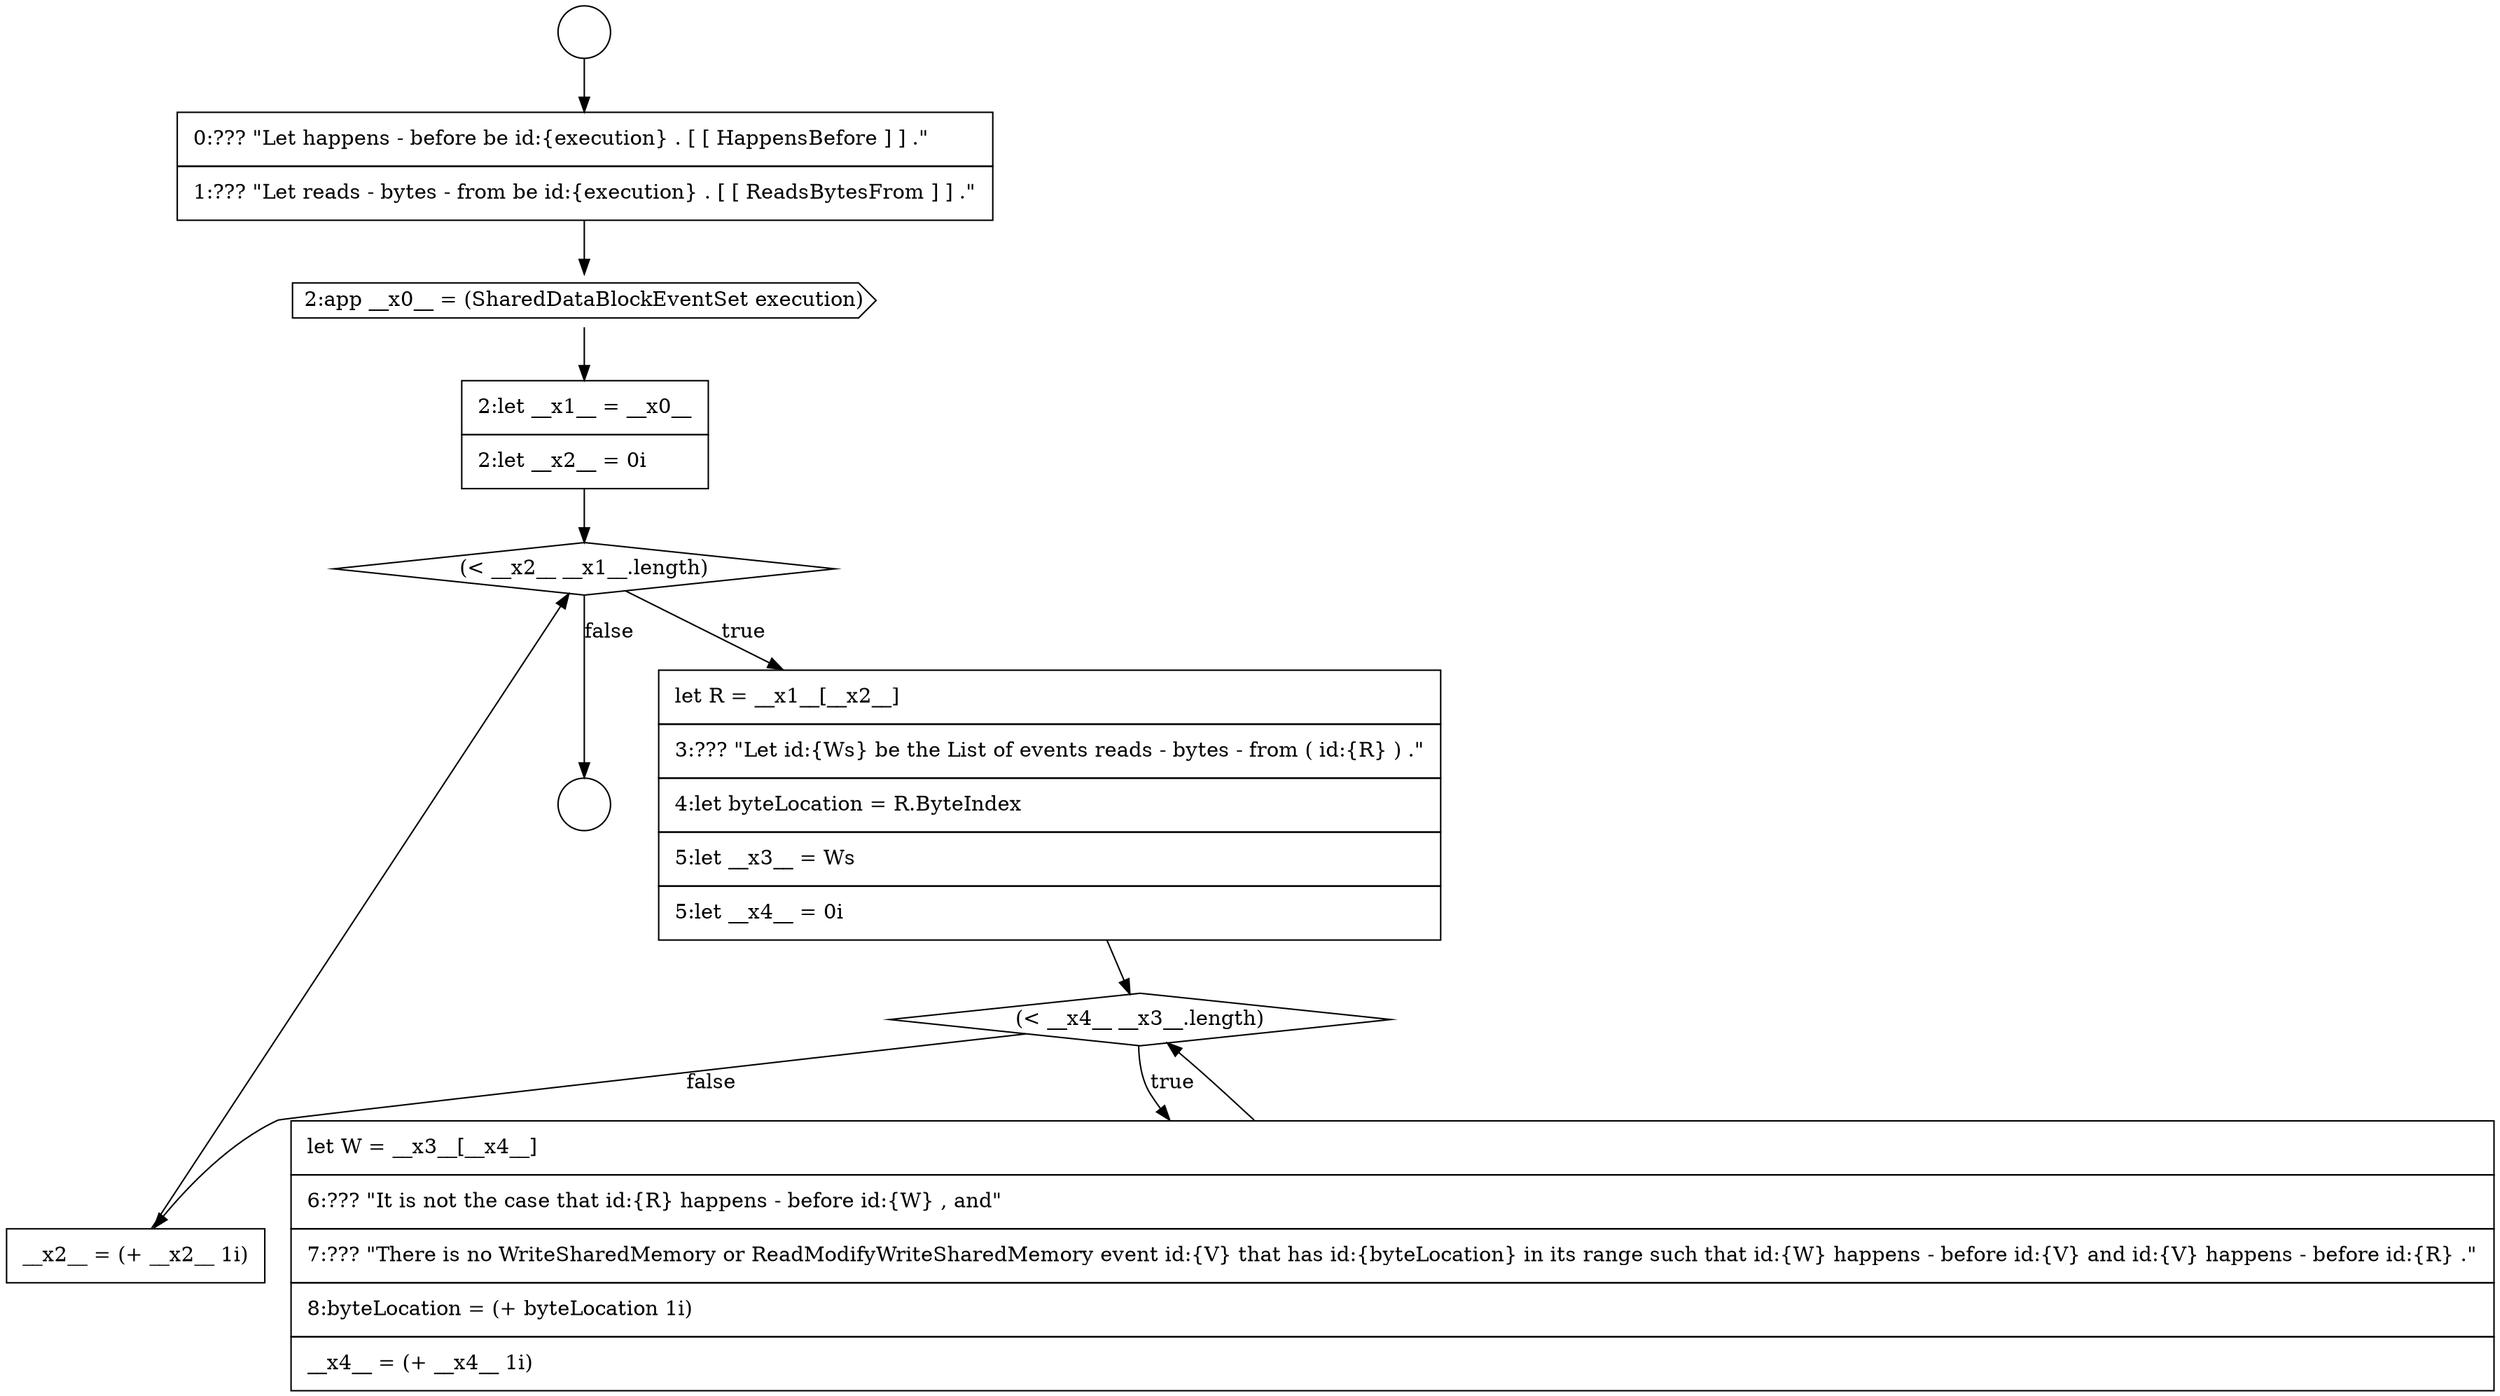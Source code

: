 digraph {
  node17226 [shape=circle label=" " color="black" fillcolor="white" style=filled]
  node17234 [shape=none, margin=0, label=<<font color="black">
    <table border="0" cellborder="1" cellspacing="0" cellpadding="10">
      <tr><td align="left">__x2__ = (+ __x2__ 1i)</td></tr>
    </table>
  </font>> color="black" fillcolor="white" style=filled]
  node17231 [shape=none, margin=0, label=<<font color="black">
    <table border="0" cellborder="1" cellspacing="0" cellpadding="10">
      <tr><td align="left">let R = __x1__[__x2__]</td></tr>
      <tr><td align="left">3:??? &quot;Let id:{Ws} be the List of events reads - bytes - from ( id:{R} ) .&quot;</td></tr>
      <tr><td align="left">4:let byteLocation = R.ByteIndex</td></tr>
      <tr><td align="left">5:let __x3__ = Ws</td></tr>
      <tr><td align="left">5:let __x4__ = 0i</td></tr>
    </table>
  </font>> color="black" fillcolor="white" style=filled]
  node17233 [shape=none, margin=0, label=<<font color="black">
    <table border="0" cellborder="1" cellspacing="0" cellpadding="10">
      <tr><td align="left">let W = __x3__[__x4__]</td></tr>
      <tr><td align="left">6:??? &quot;It is not the case that id:{R} happens - before id:{W} , and&quot;</td></tr>
      <tr><td align="left">7:??? &quot;There is no WriteSharedMemory or ReadModifyWriteSharedMemory event id:{V} that has id:{byteLocation} in its range such that id:{W} happens - before id:{V} and id:{V} happens - before id:{R} .&quot;</td></tr>
      <tr><td align="left">8:byteLocation = (+ byteLocation 1i)</td></tr>
      <tr><td align="left">__x4__ = (+ __x4__ 1i)</td></tr>
    </table>
  </font>> color="black" fillcolor="white" style=filled]
  node17225 [shape=circle label=" " color="black" fillcolor="white" style=filled]
  node17232 [shape=diamond, label=<<font color="black">(&lt; __x4__ __x3__.length)</font>> color="black" fillcolor="white" style=filled]
  node17229 [shape=none, margin=0, label=<<font color="black">
    <table border="0" cellborder="1" cellspacing="0" cellpadding="10">
      <tr><td align="left">2:let __x1__ = __x0__</td></tr>
      <tr><td align="left">2:let __x2__ = 0i</td></tr>
    </table>
  </font>> color="black" fillcolor="white" style=filled]
  node17228 [shape=cds, label=<<font color="black">2:app __x0__ = (SharedDataBlockEventSet execution)</font>> color="black" fillcolor="white" style=filled]
  node17227 [shape=none, margin=0, label=<<font color="black">
    <table border="0" cellborder="1" cellspacing="0" cellpadding="10">
      <tr><td align="left">0:??? &quot;Let happens - before be id:{execution} . [ [ HappensBefore ] ] .&quot;</td></tr>
      <tr><td align="left">1:??? &quot;Let reads - bytes - from be id:{execution} . [ [ ReadsBytesFrom ] ] .&quot;</td></tr>
    </table>
  </font>> color="black" fillcolor="white" style=filled]
  node17230 [shape=diamond, label=<<font color="black">(&lt; __x2__ __x1__.length)</font>> color="black" fillcolor="white" style=filled]
  node17229 -> node17230 [ color="black"]
  node17234 -> node17230 [ color="black"]
  node17227 -> node17228 [ color="black"]
  node17225 -> node17227 [ color="black"]
  node17233 -> node17232 [ color="black"]
  node17231 -> node17232 [ color="black"]
  node17228 -> node17229 [ color="black"]
  node17232 -> node17233 [label=<<font color="black">true</font>> color="black"]
  node17232 -> node17234 [label=<<font color="black">false</font>> color="black"]
  node17230 -> node17231 [label=<<font color="black">true</font>> color="black"]
  node17230 -> node17226 [label=<<font color="black">false</font>> color="black"]
}
